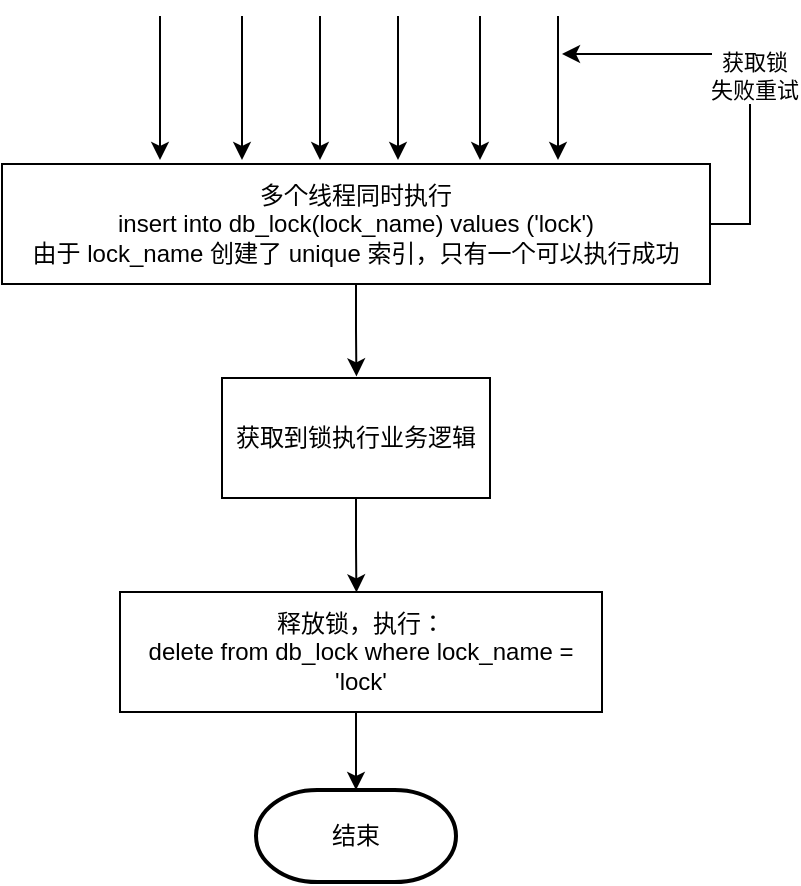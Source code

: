 <mxfile version="20.8.23" type="github">
  <diagram name="第 1 页" id="xSxCpuKxewRo8v62gq4V">
    <mxGraphModel dx="1026" dy="608" grid="0" gridSize="10" guides="1" tooltips="1" connect="1" arrows="1" fold="1" page="0" pageScale="1" pageWidth="827" pageHeight="1169" math="0" shadow="0">
      <root>
        <mxCell id="0" />
        <mxCell id="1" parent="0" />
        <mxCell id="RoLGGAFcDj7nN2RxL2KP-1" value="" style="edgeStyle=none;orthogonalLoop=1;jettySize=auto;html=1;rounded=0;" parent="1" edge="1">
          <mxGeometry width="100" relative="1" as="geometry">
            <mxPoint x="180" y="97" as="sourcePoint" />
            <mxPoint x="180" y="169" as="targetPoint" />
            <Array as="points" />
          </mxGeometry>
        </mxCell>
        <mxCell id="RoLGGAFcDj7nN2RxL2KP-3" value="" style="edgeStyle=none;orthogonalLoop=1;jettySize=auto;html=1;rounded=0;" parent="1" edge="1">
          <mxGeometry width="100" relative="1" as="geometry">
            <mxPoint x="260" y="97" as="sourcePoint" />
            <mxPoint x="260" y="169" as="targetPoint" />
            <Array as="points" />
          </mxGeometry>
        </mxCell>
        <mxCell id="RoLGGAFcDj7nN2RxL2KP-4" value="" style="edgeStyle=none;orthogonalLoop=1;jettySize=auto;html=1;rounded=0;" parent="1" edge="1">
          <mxGeometry width="100" relative="1" as="geometry">
            <mxPoint x="221" y="97" as="sourcePoint" />
            <mxPoint x="221" y="169" as="targetPoint" />
            <Array as="points" />
          </mxGeometry>
        </mxCell>
        <mxCell id="RoLGGAFcDj7nN2RxL2KP-5" value="" style="edgeStyle=none;orthogonalLoop=1;jettySize=auto;html=1;rounded=0;" parent="1" edge="1">
          <mxGeometry width="100" relative="1" as="geometry">
            <mxPoint x="299" y="97" as="sourcePoint" />
            <mxPoint x="299" y="169" as="targetPoint" />
            <Array as="points" />
          </mxGeometry>
        </mxCell>
        <mxCell id="RoLGGAFcDj7nN2RxL2KP-6" value="" style="edgeStyle=none;orthogonalLoop=1;jettySize=auto;html=1;rounded=0;" parent="1" edge="1">
          <mxGeometry width="100" relative="1" as="geometry">
            <mxPoint x="379" y="97" as="sourcePoint" />
            <mxPoint x="379" y="169" as="targetPoint" />
            <Array as="points" />
          </mxGeometry>
        </mxCell>
        <mxCell id="RoLGGAFcDj7nN2RxL2KP-7" value="" style="edgeStyle=none;orthogonalLoop=1;jettySize=auto;html=1;rounded=0;" parent="1" edge="1">
          <mxGeometry width="100" relative="1" as="geometry">
            <mxPoint x="340" y="97" as="sourcePoint" />
            <mxPoint x="340" y="169" as="targetPoint" />
            <Array as="points" />
          </mxGeometry>
        </mxCell>
        <mxCell id="RoLGGAFcDj7nN2RxL2KP-10" style="edgeStyle=orthogonalEdgeStyle;rounded=0;orthogonalLoop=1;jettySize=auto;html=1;exitX=0.5;exitY=1;exitDx=0;exitDy=0;" parent="1" source="RoLGGAFcDj7nN2RxL2KP-9" edge="1">
          <mxGeometry relative="1" as="geometry">
            <mxPoint x="278.2" y="277.2" as="targetPoint" />
          </mxGeometry>
        </mxCell>
        <mxCell id="YJZu9Py7iFbuAVvFaV8--1" style="edgeStyle=orthogonalEdgeStyle;rounded=0;orthogonalLoop=1;jettySize=auto;html=1;exitX=1;exitY=0.5;exitDx=0;exitDy=0;" edge="1" parent="1" source="RoLGGAFcDj7nN2RxL2KP-9">
          <mxGeometry relative="1" as="geometry">
            <mxPoint x="381" y="116" as="targetPoint" />
            <Array as="points">
              <mxPoint x="475" y="201" />
              <mxPoint x="475" y="116" />
            </Array>
          </mxGeometry>
        </mxCell>
        <mxCell id="YJZu9Py7iFbuAVvFaV8--2" value="获取锁&lt;br&gt;失败重试" style="edgeLabel;html=1;align=center;verticalAlign=middle;resizable=0;points=[];" vertex="1" connectable="0" parent="YJZu9Py7iFbuAVvFaV8--1">
          <mxGeometry x="-0.055" y="-2" relative="1" as="geometry">
            <mxPoint as="offset" />
          </mxGeometry>
        </mxCell>
        <mxCell id="RoLGGAFcDj7nN2RxL2KP-9" value="多个线程同时执行&lt;br&gt;insert into db_lock(lock_name) values (&#39;lock&#39;)&lt;br&gt;由于 lock_name 创建了 unique 索引，只有一个可以执行成功" style="whiteSpace=wrap;html=1;" parent="1" vertex="1">
          <mxGeometry x="101" y="171" width="354" height="60" as="geometry" />
        </mxCell>
        <mxCell id="RoLGGAFcDj7nN2RxL2KP-12" style="edgeStyle=orthogonalEdgeStyle;rounded=0;orthogonalLoop=1;jettySize=auto;html=1;exitX=0.5;exitY=1;exitDx=0;exitDy=0;" parent="1" source="RoLGGAFcDj7nN2RxL2KP-11" edge="1">
          <mxGeometry relative="1" as="geometry">
            <mxPoint x="278.2" y="385.2" as="targetPoint" />
          </mxGeometry>
        </mxCell>
        <mxCell id="RoLGGAFcDj7nN2RxL2KP-11" value="获取到锁执行业务逻辑" style="whiteSpace=wrap;html=1;" parent="1" vertex="1">
          <mxGeometry x="211" y="278" width="134" height="60" as="geometry" />
        </mxCell>
        <mxCell id="RoLGGAFcDj7nN2RxL2KP-15" style="edgeStyle=orthogonalEdgeStyle;rounded=0;orthogonalLoop=1;jettySize=auto;html=1;exitX=0.5;exitY=1;exitDx=0;exitDy=0;entryX=0.5;entryY=0;entryDx=0;entryDy=0;entryPerimeter=0;" parent="1" source="RoLGGAFcDj7nN2RxL2KP-13" target="RoLGGAFcDj7nN2RxL2KP-14" edge="1">
          <mxGeometry relative="1" as="geometry" />
        </mxCell>
        <mxCell id="RoLGGAFcDj7nN2RxL2KP-13" value="释放锁，执行：&lt;br&gt;delete from db_lock where lock_name = &#39;lock&#39;" style="whiteSpace=wrap;html=1;" parent="1" vertex="1">
          <mxGeometry x="160" y="385" width="241" height="60" as="geometry" />
        </mxCell>
        <mxCell id="RoLGGAFcDj7nN2RxL2KP-14" value="结束" style="strokeWidth=2;html=1;shape=mxgraph.flowchart.terminator;whiteSpace=wrap;" parent="1" vertex="1">
          <mxGeometry x="228" y="484" width="100" height="46" as="geometry" />
        </mxCell>
      </root>
    </mxGraphModel>
  </diagram>
</mxfile>
